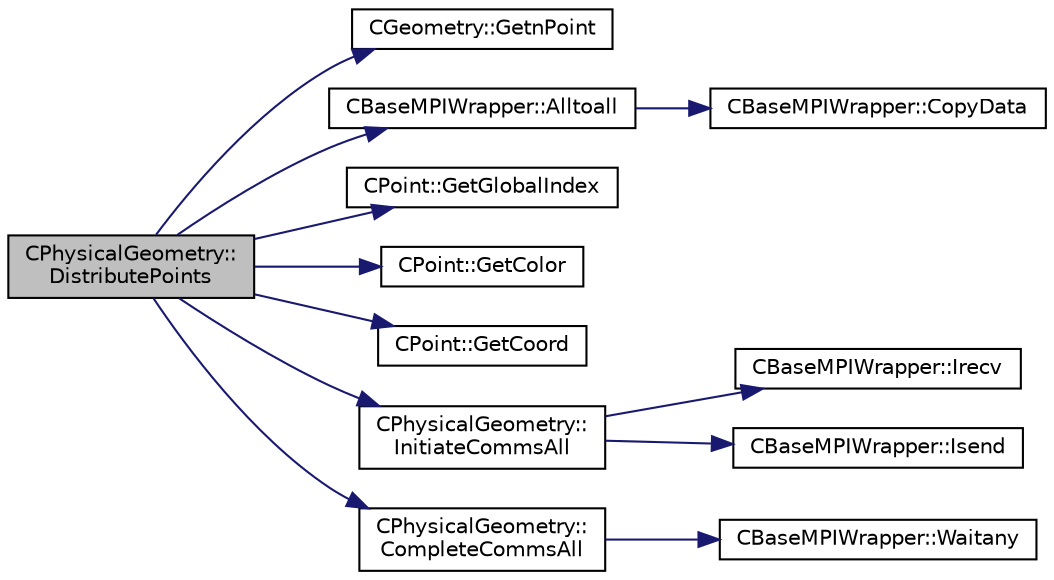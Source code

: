 digraph "CPhysicalGeometry::DistributePoints"
{
  edge [fontname="Helvetica",fontsize="10",labelfontname="Helvetica",labelfontsize="10"];
  node [fontname="Helvetica",fontsize="10",shape=record];
  rankdir="LR";
  Node498 [label="CPhysicalGeometry::\lDistributePoints",height=0.2,width=0.4,color="black", fillcolor="grey75", style="filled", fontcolor="black"];
  Node498 -> Node499 [color="midnightblue",fontsize="10",style="solid",fontname="Helvetica"];
  Node499 [label="CGeometry::GetnPoint",height=0.2,width=0.4,color="black", fillcolor="white", style="filled",URL="$class_c_geometry.html#aa68b666b38f4d2c7021736ae86940f44",tooltip="Get number of points. "];
  Node498 -> Node500 [color="midnightblue",fontsize="10",style="solid",fontname="Helvetica"];
  Node500 [label="CBaseMPIWrapper::Alltoall",height=0.2,width=0.4,color="black", fillcolor="white", style="filled",URL="$class_c_base_m_p_i_wrapper.html#a86496abf1db8449b17501e14111f3371"];
  Node500 -> Node501 [color="midnightblue",fontsize="10",style="solid",fontname="Helvetica"];
  Node501 [label="CBaseMPIWrapper::CopyData",height=0.2,width=0.4,color="black", fillcolor="white", style="filled",URL="$class_c_base_m_p_i_wrapper.html#a4725cc1dd65b161b483e812a538a5e36"];
  Node498 -> Node502 [color="midnightblue",fontsize="10",style="solid",fontname="Helvetica"];
  Node502 [label="CPoint::GetGlobalIndex",height=0.2,width=0.4,color="black", fillcolor="white", style="filled",URL="$class_c_point.html#ab546170a5a03ef210a75fc5531910050",tooltip="Get the global index in a parallel computation. "];
  Node498 -> Node503 [color="midnightblue",fontsize="10",style="solid",fontname="Helvetica"];
  Node503 [label="CPoint::GetColor",height=0.2,width=0.4,color="black", fillcolor="white", style="filled",URL="$class_c_point.html#aa920a5903f9de7e69cd823310f4ce62a",tooltip="Get the color of a point, the color indicates to which subdomain the point belong to..."];
  Node498 -> Node504 [color="midnightblue",fontsize="10",style="solid",fontname="Helvetica"];
  Node504 [label="CPoint::GetCoord",height=0.2,width=0.4,color="black", fillcolor="white", style="filled",URL="$class_c_point.html#a95fe081d22e96e190cb3edcbf0d6525f",tooltip="Get the coordinates dor the control volume. "];
  Node498 -> Node505 [color="midnightblue",fontsize="10",style="solid",fontname="Helvetica"];
  Node505 [label="CPhysicalGeometry::\lInitiateCommsAll",height=0.2,width=0.4,color="black", fillcolor="white", style="filled",URL="$class_c_physical_geometry.html#af14657436bea293f70e5543b34e9da2b",tooltip="Routine to launch non-blocking sends and recvs amongst all processors. "];
  Node505 -> Node506 [color="midnightblue",fontsize="10",style="solid",fontname="Helvetica"];
  Node506 [label="CBaseMPIWrapper::Irecv",height=0.2,width=0.4,color="black", fillcolor="white", style="filled",URL="$class_c_base_m_p_i_wrapper.html#ae41565b441aee76e1b48eb03e5ac86dd"];
  Node505 -> Node507 [color="midnightblue",fontsize="10",style="solid",fontname="Helvetica"];
  Node507 [label="CBaseMPIWrapper::Isend",height=0.2,width=0.4,color="black", fillcolor="white", style="filled",URL="$class_c_base_m_p_i_wrapper.html#a43a415ec11a029ade218eaf8c807a817"];
  Node498 -> Node508 [color="midnightblue",fontsize="10",style="solid",fontname="Helvetica"];
  Node508 [label="CPhysicalGeometry::\lCompleteCommsAll",height=0.2,width=0.4,color="black", fillcolor="white", style="filled",URL="$class_c_physical_geometry.html#af4280607f8bcb8feaff6daba48a9e686",tooltip="Routine to complete the set of non-blocking communications launched with InitiateComms() with MPI_Wai..."];
  Node508 -> Node509 [color="midnightblue",fontsize="10",style="solid",fontname="Helvetica"];
  Node509 [label="CBaseMPIWrapper::Waitany",height=0.2,width=0.4,color="black", fillcolor="white", style="filled",URL="$class_c_base_m_p_i_wrapper.html#ade364e6661c9eec2070a2448dbb5750b"];
}
